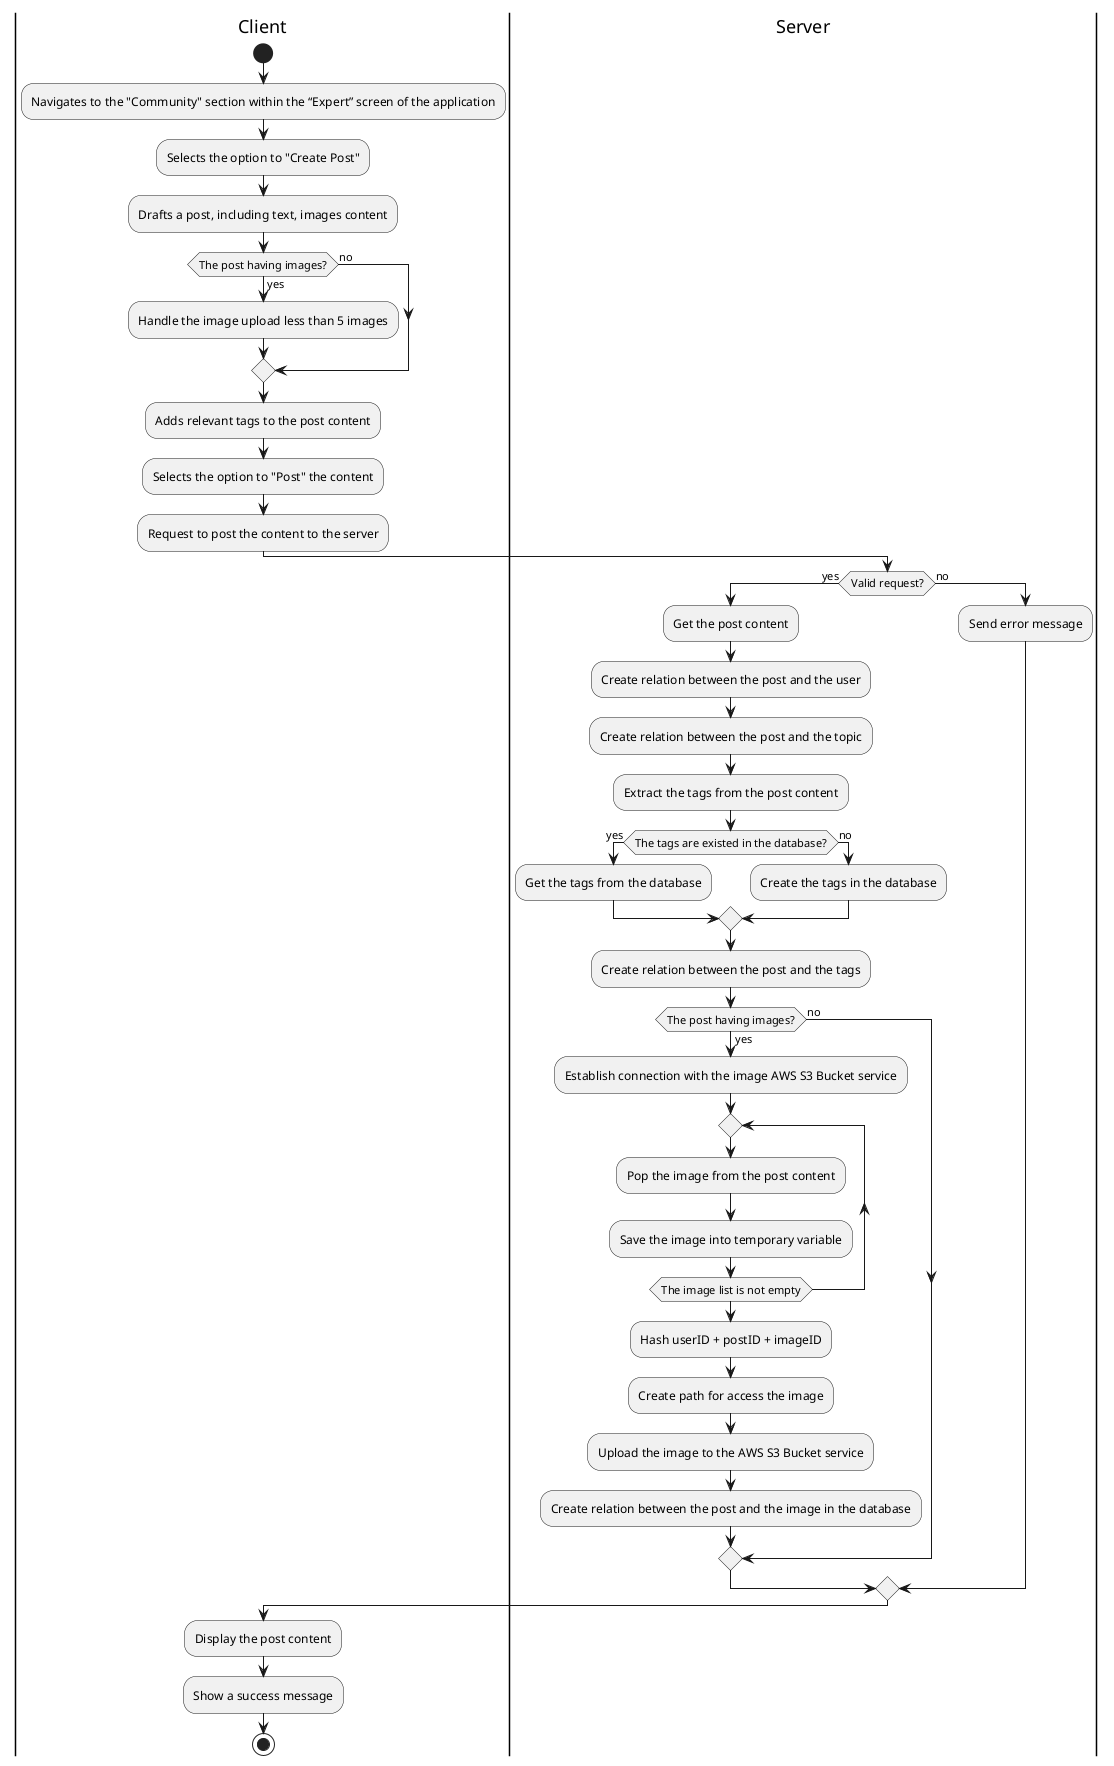 @startuml
|Client|
start
:Navigates to the "Community" section within the “Expert” screen of the application;
:Selects the option to "Create Post"; 
:Drafts a post, including text, images content;
if (The post having images?) then (yes)
  :Handle the image upload less than 5 images;
else (no)
endif
:Adds relevant tags to the post content;
:Selects the option to "Post" the content;
:Request to post the content to the server;
|Server|
if (Valid request?) then (yes)
  :Get the post content;
  :Create relation between the post and the user;
  :Create relation between the post and the topic;
  :Extract the tags from the post content;
  if (The tags are existed in the database?) then (yes)
    :Get the tags from the database;
  else (no)
    :Create the tags in the database;
  endif
  :Create relation between the post and the tags;
  if (The post having images?) then (yes)
  :Establish connection with the image AWS S3 Bucket service;
    repeat 
    :Pop the image from the post content;
    :Save the image into temporary variable;
    repeat while (The image list is not empty)
  :Hash userID + postID + imageID;
  :Create path for access the image;
  :Upload the image to the AWS S3 Bucket service;
  :Create relation between the post and the image in the database;
  else (no)
  endif
else (no)
  :Send error message;
endif
|Client|
:Display the post content;
:Show a success message;
stop
@enduml
